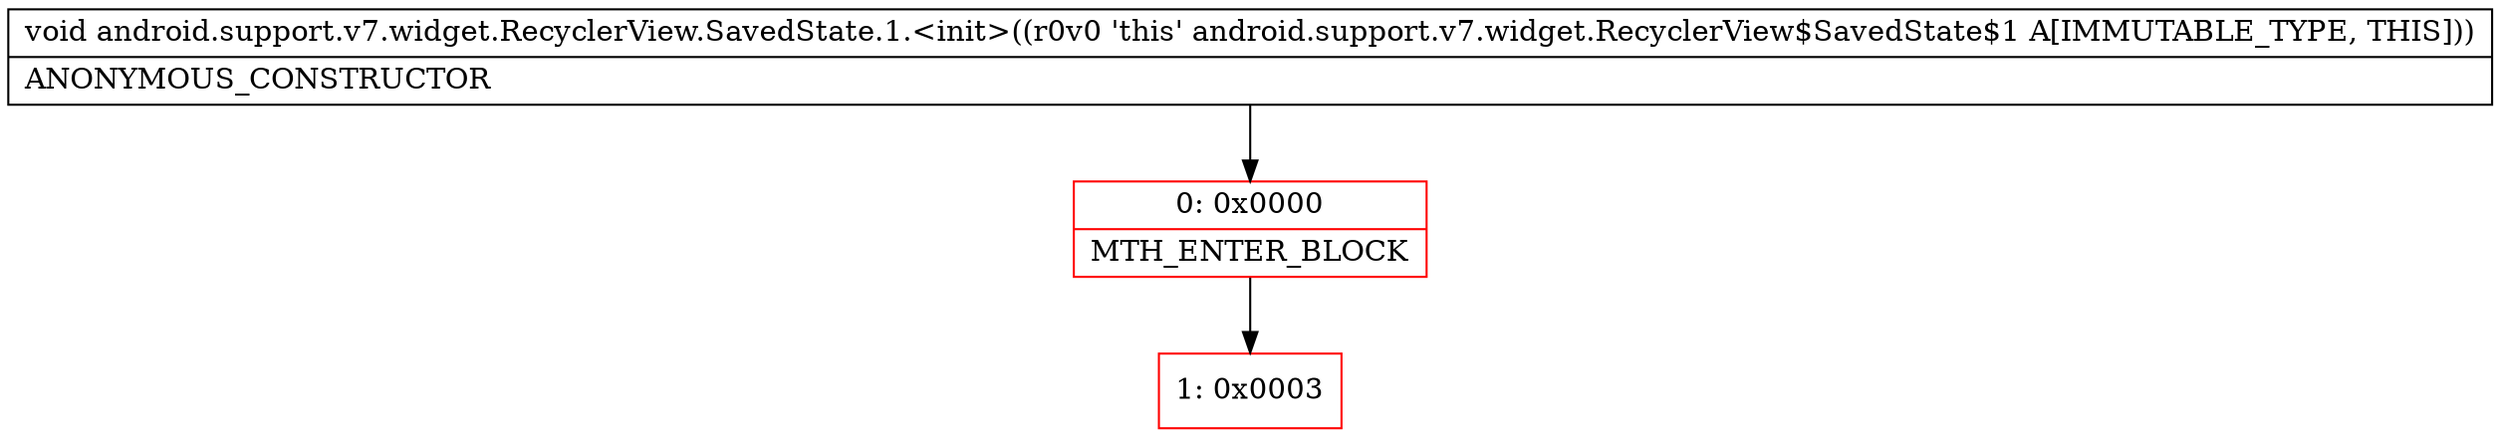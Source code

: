 digraph "CFG forandroid.support.v7.widget.RecyclerView.SavedState.1.\<init\>()V" {
subgraph cluster_Region_1412599567 {
label = "R(0)";
node [shape=record,color=blue];
}
Node_0 [shape=record,color=red,label="{0\:\ 0x0000|MTH_ENTER_BLOCK\l}"];
Node_1 [shape=record,color=red,label="{1\:\ 0x0003}"];
MethodNode[shape=record,label="{void android.support.v7.widget.RecyclerView.SavedState.1.\<init\>((r0v0 'this' android.support.v7.widget.RecyclerView$SavedState$1 A[IMMUTABLE_TYPE, THIS]))  | ANONYMOUS_CONSTRUCTOR\l}"];
MethodNode -> Node_0;
Node_0 -> Node_1;
}

